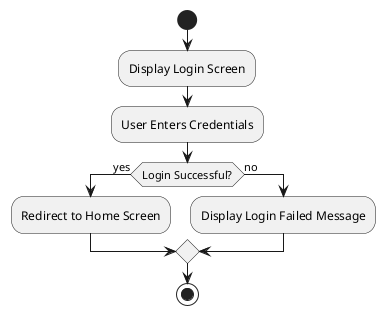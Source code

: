 @startuml
start
:Display Login Screen;
:User Enters Credentials;
if (Login Successful?) then (yes)
  :Redirect to Home Screen;
else (no)
  :Display Login Failed Message;
endif
stop
@enduml
